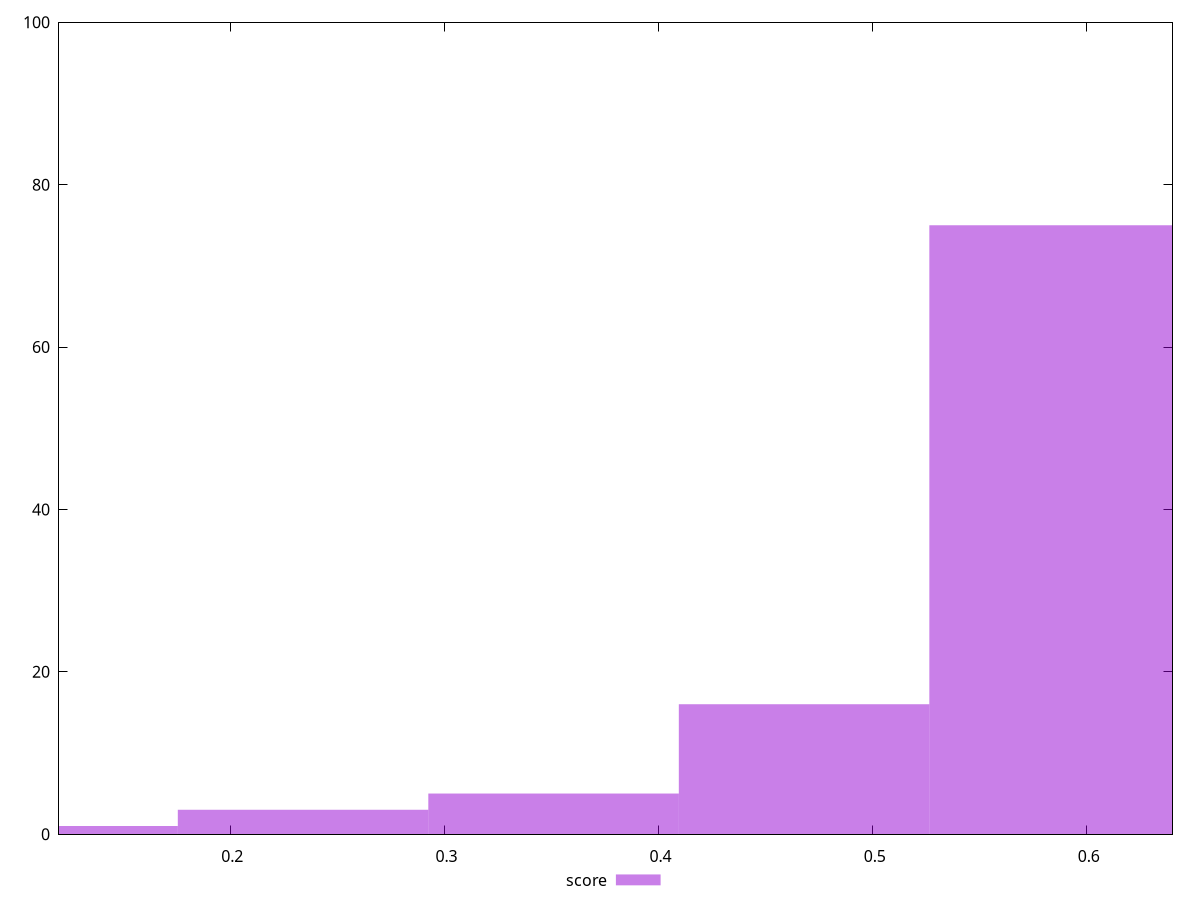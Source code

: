 reset

$score <<EOF
0.5849400413599601 75
0.4679520330879681 16
0.23397601654398406 3
0.3509640248159761 5
0.11698800827199203 1
EOF

set key outside below
set boxwidth 0.11698800827199203
set xrange [0.12:0.64]
set yrange [0:100]
set trange [0:100]
set style fill transparent solid 0.5 noborder
set terminal svg size 640, 490 enhanced background rgb 'white'
set output "reprap/mainthread-work-breakdown/samples/pages+cached+noexternal+nomedia+nocss/score/histogram.svg"

plot $score title "score" with boxes

reset

